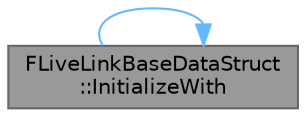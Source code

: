digraph "FLiveLinkBaseDataStruct::InitializeWith"
{
 // INTERACTIVE_SVG=YES
 // LATEX_PDF_SIZE
  bgcolor="transparent";
  edge [fontname=Helvetica,fontsize=10,labelfontname=Helvetica,labelfontsize=10];
  node [fontname=Helvetica,fontsize=10,shape=box,height=0.2,width=0.4];
  rankdir="RL";
  Node1 [id="Node000001",label="FLiveLinkBaseDataStruct\l::InitializeWith",height=0.2,width=0.4,color="gray40", fillcolor="grey60", style="filled", fontcolor="black",tooltip="Initialize ourselves with another data struct directly."];
  Node1 -> Node1 [id="edge1_Node000001_Node000001",dir="back",color="steelblue1",style="solid",tooltip=" "];
}
